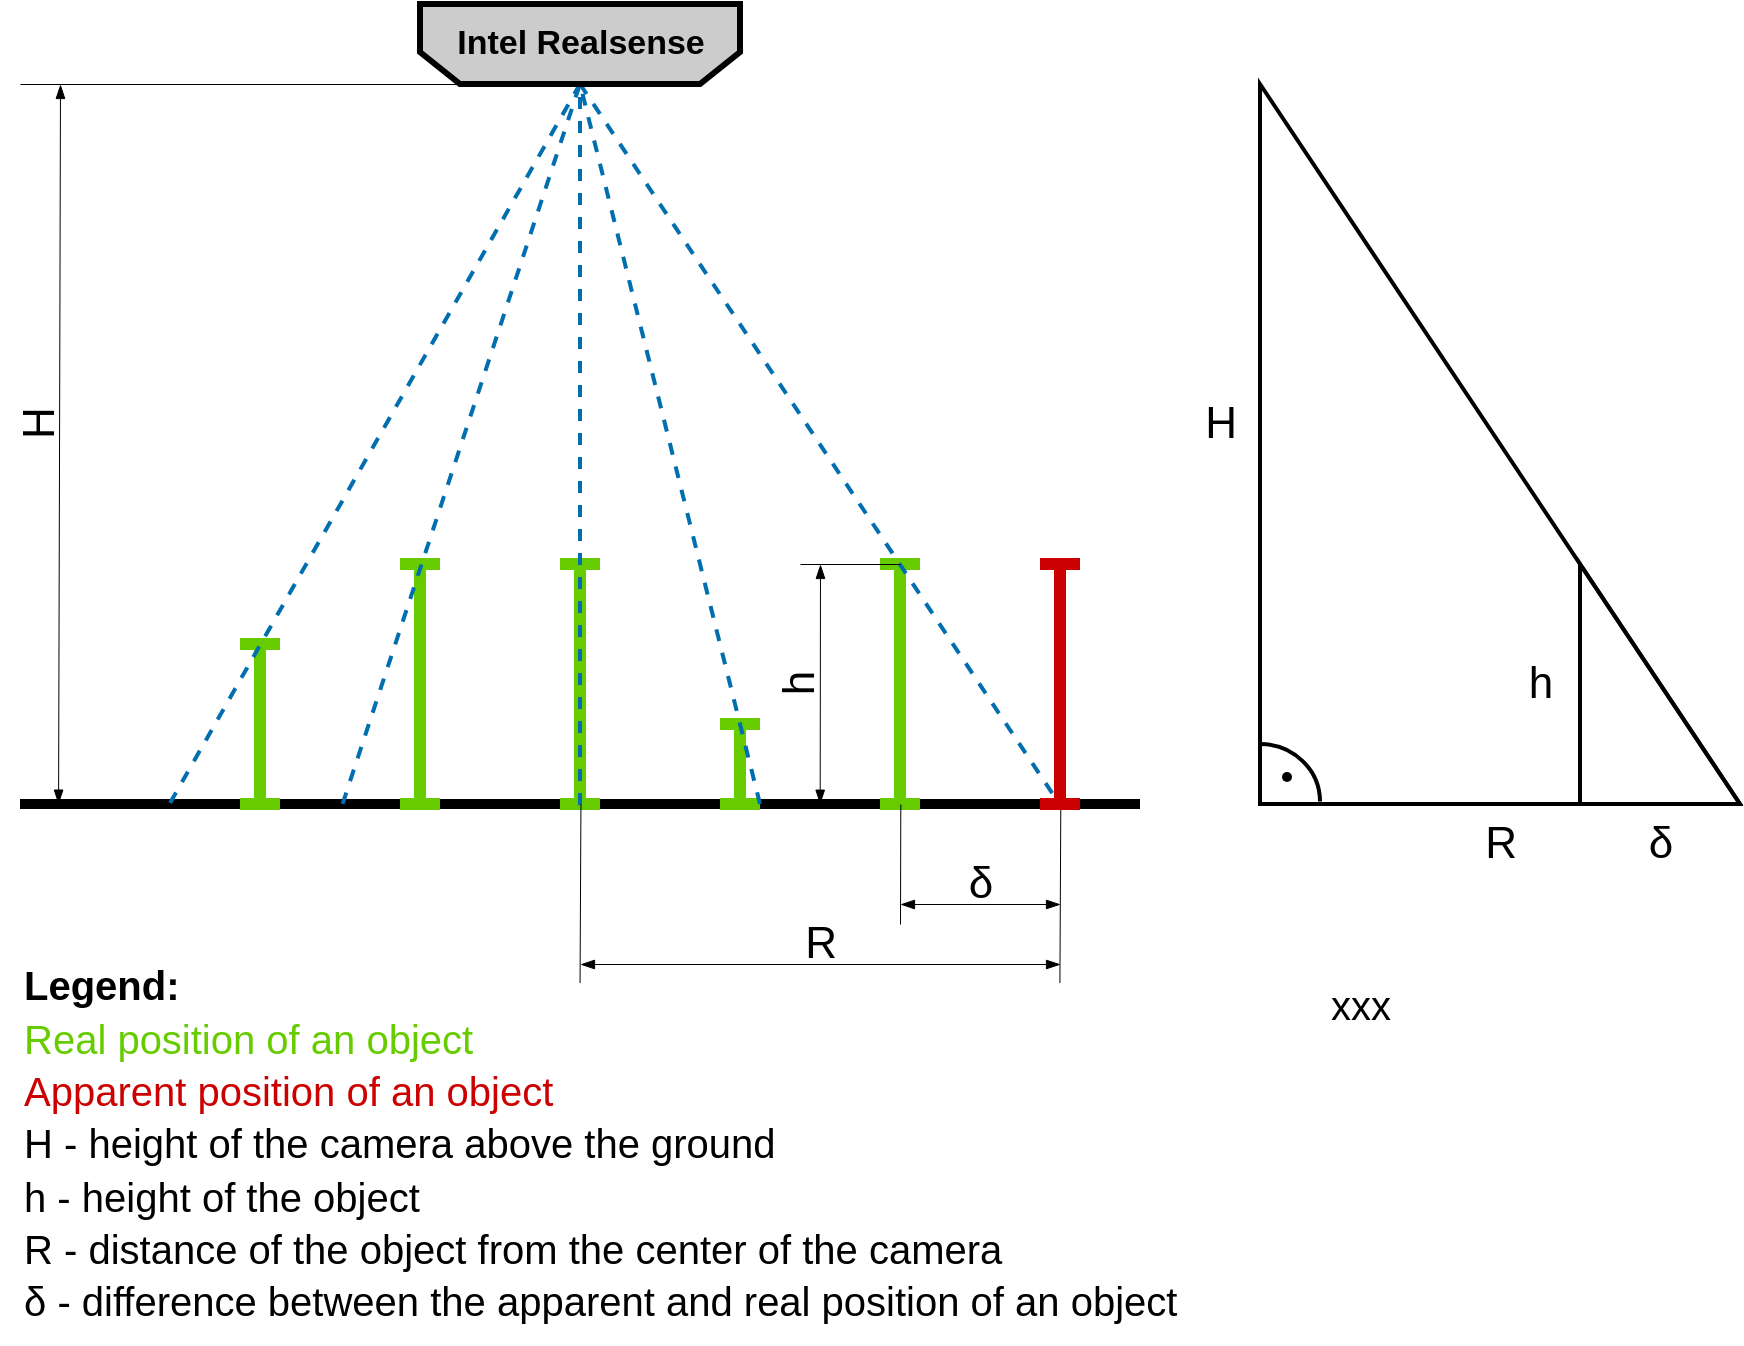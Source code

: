 <mxfile version="20.2.3" type="github">
  <diagram id="HTFGVoY6MQeXeesOD1vB" name="Strona-1">
    <mxGraphModel dx="1422" dy="800" grid="1" gridSize="10" guides="1" tooltips="1" connect="1" arrows="1" fold="1" page="1" pageScale="1" pageWidth="1169" pageHeight="827" math="0" shadow="0">
      <root>
        <mxCell id="0" />
        <mxCell id="1" parent="0" />
        <mxCell id="L6WNxyowswm7IhSYhAUe-3" value="" style="line;strokeWidth=5;html=1;comic=0;" vertex="1" parent="1">
          <mxGeometry x="40" y="500" width="560" height="40" as="geometry" />
        </mxCell>
        <mxCell id="L6WNxyowswm7IhSYhAUe-6" value="" style="shape=crossbar;whiteSpace=wrap;html=1;rounded=1;direction=south;comic=0;fontSize=22;strokeWidth=6;strokeColor=#66CC00;" vertex="1" parent="1">
          <mxGeometry x="310" y="400" width="20" height="120" as="geometry" />
        </mxCell>
        <mxCell id="L6WNxyowswm7IhSYhAUe-9" value="" style="shape=crossbar;whiteSpace=wrap;html=1;rounded=1;direction=south;comic=0;fontSize=22;strokeWidth=6;strokeColor=#66CC00;" vertex="1" parent="1">
          <mxGeometry x="390" y="480" width="20" height="40" as="geometry" />
        </mxCell>
        <mxCell id="L6WNxyowswm7IhSYhAUe-10" value="" style="shape=crossbar;whiteSpace=wrap;html=1;rounded=1;direction=south;comic=0;fontSize=22;strokeWidth=6;strokeColor=#66CC00;" vertex="1" parent="1">
          <mxGeometry x="470" y="400" width="20" height="120" as="geometry" />
        </mxCell>
        <mxCell id="L6WNxyowswm7IhSYhAUe-11" value="" style="shape=crossbar;whiteSpace=wrap;html=1;rounded=1;direction=south;comic=0;fontSize=22;strokeWidth=6;strokeColor=#66CC00;" vertex="1" parent="1">
          <mxGeometry x="230" y="400" width="20" height="120" as="geometry" />
        </mxCell>
        <mxCell id="L6WNxyowswm7IhSYhAUe-12" value="" style="shape=crossbar;whiteSpace=wrap;html=1;rounded=1;direction=south;comic=0;fontSize=22;strokeWidth=6;strokeColor=#66CC00;" vertex="1" parent="1">
          <mxGeometry x="150" y="440" width="20" height="80" as="geometry" />
        </mxCell>
        <mxCell id="L6WNxyowswm7IhSYhAUe-14" value="" style="endArrow=none;dashed=1;html=1;rounded=0;fontSize=22;entryX=0.5;entryY=0;entryDx=0;entryDy=0;exitX=0.5;exitY=0.514;exitDx=0;exitDy=0;exitPerimeter=0;fillColor=#1ba1e2;strokeColor=#006EAF;strokeWidth=2;" edge="1" parent="1" source="L6WNxyowswm7IhSYhAUe-3" target="L6WNxyowswm7IhSYhAUe-2">
          <mxGeometry width="50" height="50" relative="1" as="geometry">
            <mxPoint x="590" y="380" as="sourcePoint" />
            <mxPoint x="640" y="330" as="targetPoint" />
          </mxGeometry>
        </mxCell>
        <mxCell id="L6WNxyowswm7IhSYhAUe-15" value="" style="endArrow=none;dashed=1;html=1;rounded=0;fontSize=22;entryX=0.5;entryY=0;entryDx=0;entryDy=0;fillColor=#1ba1e2;strokeColor=#006EAF;strokeWidth=2;" edge="1" parent="1" target="L6WNxyowswm7IhSYhAUe-2">
          <mxGeometry width="50" height="50" relative="1" as="geometry">
            <mxPoint x="410" y="520" as="sourcePoint" />
            <mxPoint x="360" y="190" as="targetPoint" />
          </mxGeometry>
        </mxCell>
        <mxCell id="L6WNxyowswm7IhSYhAUe-17" value="" style="endArrow=none;dashed=1;html=1;rounded=0;fontSize=22;entryX=0.5;entryY=0;entryDx=0;entryDy=0;exitX=0.288;exitY=0.499;exitDx=0;exitDy=0;exitPerimeter=0;fillColor=#1ba1e2;strokeColor=#006EAF;strokeWidth=2;" edge="1" parent="1" source="L6WNxyowswm7IhSYhAUe-3" target="L6WNxyowswm7IhSYhAUe-2">
          <mxGeometry width="50" height="50" relative="1" as="geometry">
            <mxPoint x="550" y="340" as="sourcePoint" />
            <mxPoint x="600" y="290" as="targetPoint" />
          </mxGeometry>
        </mxCell>
        <mxCell id="L6WNxyowswm7IhSYhAUe-19" value="" style="endArrow=none;dashed=1;html=1;rounded=0;fontSize=22;entryX=0.5;entryY=0;entryDx=0;entryDy=0;exitX=0.134;exitY=0.487;exitDx=0;exitDy=0;exitPerimeter=0;fillColor=#1ba1e2;strokeColor=#006EAF;strokeWidth=2;" edge="1" parent="1" source="L6WNxyowswm7IhSYhAUe-3" target="L6WNxyowswm7IhSYhAUe-2">
          <mxGeometry width="50" height="50" relative="1" as="geometry">
            <mxPoint x="610" y="370" as="sourcePoint" />
            <mxPoint x="440" y="190" as="targetPoint" />
          </mxGeometry>
        </mxCell>
        <mxCell id="L6WNxyowswm7IhSYhAUe-20" value="" style="endArrow=none;dashed=1;html=1;rounded=0;fontSize=22;exitX=0.5;exitY=0;exitDx=0;exitDy=0;entryX=0.928;entryY=0.499;entryDx=0;entryDy=0;entryPerimeter=0;fillColor=#1ba1e2;strokeColor=#006EAF;strokeWidth=2;" edge="1" parent="1" source="L6WNxyowswm7IhSYhAUe-2" target="L6WNxyowswm7IhSYhAUe-3">
          <mxGeometry width="50" height="50" relative="1" as="geometry">
            <mxPoint x="360" y="180" as="sourcePoint" />
            <mxPoint x="600" y="290" as="targetPoint" />
          </mxGeometry>
        </mxCell>
        <mxCell id="L6WNxyowswm7IhSYhAUe-22" value="" style="endArrow=blockThin;startArrow=blockThin;html=1;rounded=0;fontSize=22;strokeWidth=0.5;startFill=1;endFill=1;exitX=0.034;exitY=0.495;exitDx=0;exitDy=0;exitPerimeter=0;" edge="1" parent="1" source="L6WNxyowswm7IhSYhAUe-3">
          <mxGeometry width="50" height="50" relative="1" as="geometry">
            <mxPoint x="60" y="500" as="sourcePoint" />
            <mxPoint x="60" y="160" as="targetPoint" />
          </mxGeometry>
        </mxCell>
        <mxCell id="L6WNxyowswm7IhSYhAUe-23" value="" style="endArrow=none;html=1;rounded=0;fontSize=22;entryX=0.875;entryY=0;entryDx=0;entryDy=0;entryPerimeter=0;strokeWidth=0.5;" edge="1" parent="1" target="L6WNxyowswm7IhSYhAUe-2">
          <mxGeometry width="50" height="50" relative="1" as="geometry">
            <mxPoint x="40" y="160" as="sourcePoint" />
            <mxPoint x="400" y="280" as="targetPoint" />
          </mxGeometry>
        </mxCell>
        <mxCell id="L6WNxyowswm7IhSYhAUe-2" value="" style="shape=loopLimit;whiteSpace=wrap;html=1;comic=0;rotation=-180;size=20;fillColor=#CCCCCC;strokeWidth=3;" vertex="1" parent="1">
          <mxGeometry x="240" y="120" width="160" height="40" as="geometry" />
        </mxCell>
        <mxCell id="L6WNxyowswm7IhSYhAUe-5" value="&lt;b&gt;&lt;font style=&quot;font-size: 17px;&quot;&gt;Intel Realsense&lt;/font&gt;&lt;/b&gt;" style="text;html=1;align=center;verticalAlign=middle;resizable=0;points=[];autosize=1;strokeColor=none;fillColor=none;" vertex="1" parent="1">
          <mxGeometry x="245" y="125" width="150" height="30" as="geometry" />
        </mxCell>
        <mxCell id="L6WNxyowswm7IhSYhAUe-24" value="H" style="text;html=1;align=center;verticalAlign=middle;resizable=0;points=[];autosize=1;strokeColor=none;fillColor=none;fontSize=22;rotation=-90;" vertex="1" parent="1">
          <mxGeometry x="30" y="310" width="40" height="40" as="geometry" />
        </mxCell>
        <mxCell id="L6WNxyowswm7IhSYhAUe-25" value="" style="endArrow=none;html=1;rounded=0;fontSize=22;strokeWidth=0.5;entryX=0;entryY=0.5;entryDx=0;entryDy=0;entryPerimeter=0;" edge="1" parent="1" target="L6WNxyowswm7IhSYhAUe-10">
          <mxGeometry width="50" height="50" relative="1" as="geometry">
            <mxPoint x="430" y="400" as="sourcePoint" />
            <mxPoint x="450" y="290" as="targetPoint" />
          </mxGeometry>
        </mxCell>
        <mxCell id="L6WNxyowswm7IhSYhAUe-27" value="" style="endArrow=blockThin;startArrow=blockThin;html=1;rounded=0;fontSize=22;strokeWidth=0.5;startFill=1;endFill=1;exitX=0.714;exitY=0.496;exitDx=0;exitDy=0;exitPerimeter=0;" edge="1" parent="1" source="L6WNxyowswm7IhSYhAUe-3">
          <mxGeometry width="50" height="50" relative="1" as="geometry">
            <mxPoint x="450" y="500" as="sourcePoint" />
            <mxPoint x="440" y="400" as="targetPoint" />
          </mxGeometry>
        </mxCell>
        <mxCell id="L6WNxyowswm7IhSYhAUe-28" value="h" style="text;html=1;align=center;verticalAlign=middle;resizable=0;points=[];autosize=1;strokeColor=none;fillColor=none;fontSize=22;rotation=-90;" vertex="1" parent="1">
          <mxGeometry x="410" y="440" width="40" height="40" as="geometry" />
        </mxCell>
        <mxCell id="L6WNxyowswm7IhSYhAUe-30" value="" style="endArrow=none;html=1;rounded=0;fontSize=22;strokeWidth=0.5;entryX=0.499;entryY=0.518;entryDx=0;entryDy=0;entryPerimeter=0;" edge="1" parent="1">
          <mxGeometry width="50" height="50" relative="1" as="geometry">
            <mxPoint x="480" y="580" as="sourcePoint" />
            <mxPoint x="480.15" y="520" as="targetPoint" />
          </mxGeometry>
        </mxCell>
        <mxCell id="L6WNxyowswm7IhSYhAUe-31" value="" style="endArrow=none;html=1;rounded=0;fontSize=22;strokeWidth=0.5;entryX=0.499;entryY=0.518;entryDx=0;entryDy=0;entryPerimeter=0;" edge="1" parent="1">
          <mxGeometry width="50" height="50" relative="1" as="geometry">
            <mxPoint x="559.71" y="609.28" as="sourcePoint" />
            <mxPoint x="560.15" y="520" as="targetPoint" />
          </mxGeometry>
        </mxCell>
        <mxCell id="L6WNxyowswm7IhSYhAUe-32" value="" style="endArrow=blockThin;startArrow=blockThin;html=1;rounded=0;fontSize=22;strokeWidth=0.5;startFill=1;endFill=1;" edge="1" parent="1">
          <mxGeometry width="50" height="50" relative="1" as="geometry">
            <mxPoint x="320" y="600" as="sourcePoint" />
            <mxPoint x="560" y="600" as="targetPoint" />
          </mxGeometry>
        </mxCell>
        <mxCell id="L6WNxyowswm7IhSYhAUe-33" value="" style="endArrow=blockThin;startArrow=blockThin;html=1;rounded=0;fontSize=22;strokeWidth=0.5;startFill=1;endFill=1;" edge="1" parent="1">
          <mxGeometry width="50" height="50" relative="1" as="geometry">
            <mxPoint x="560" y="570" as="sourcePoint" />
            <mxPoint x="480" y="570" as="targetPoint" />
          </mxGeometry>
        </mxCell>
        <mxCell id="L6WNxyowswm7IhSYhAUe-35" value="" style="endArrow=none;html=1;rounded=0;fontSize=22;strokeWidth=0.5;entryX=0.499;entryY=0.518;entryDx=0;entryDy=0;entryPerimeter=0;" edge="1" parent="1">
          <mxGeometry width="50" height="50" relative="1" as="geometry">
            <mxPoint x="319.78" y="609.28" as="sourcePoint" />
            <mxPoint x="320.22" y="520.0" as="targetPoint" />
          </mxGeometry>
        </mxCell>
        <mxCell id="L6WNxyowswm7IhSYhAUe-36" value="R" style="text;html=1;align=center;verticalAlign=middle;resizable=0;points=[];autosize=1;strokeColor=none;fillColor=none;fontSize=22;rotation=0;" vertex="1" parent="1">
          <mxGeometry x="420" y="570" width="40" height="40" as="geometry" />
        </mxCell>
        <mxCell id="L6WNxyowswm7IhSYhAUe-37" value="δ" style="text;html=1;align=center;verticalAlign=middle;resizable=0;points=[];autosize=1;strokeColor=none;fillColor=none;fontSize=22;rotation=0;" vertex="1" parent="1">
          <mxGeometry x="500" y="540" width="40" height="40" as="geometry" />
        </mxCell>
        <mxCell id="L6WNxyowswm7IhSYhAUe-41" value="" style="verticalLabelPosition=bottom;verticalAlign=top;html=1;shape=mxgraph.basic.orthogonal_triangle;shadow=0;comic=0;sketch=0;fontSize=22;strokeColor=default;strokeWidth=2;fillColor=none;" vertex="1" parent="1">
          <mxGeometry x="820" y="400" width="80" height="120" as="geometry" />
        </mxCell>
        <mxCell id="L6WNxyowswm7IhSYhAUe-42" value="" style="verticalLabelPosition=bottom;verticalAlign=top;html=1;shape=mxgraph.basic.orthogonal_triangle;shadow=0;comic=0;sketch=0;fontSize=22;strokeColor=default;strokeWidth=2;fillColor=none;" vertex="1" parent="1">
          <mxGeometry x="660" y="160" width="240" height="360" as="geometry" />
        </mxCell>
        <mxCell id="L6WNxyowswm7IhSYhAUe-43" value="H" style="text;html=1;align=center;verticalAlign=middle;resizable=0;points=[];autosize=1;strokeColor=none;fillColor=none;fontSize=22;rotation=0;" vertex="1" parent="1">
          <mxGeometry x="620" y="310" width="40" height="40" as="geometry" />
        </mxCell>
        <mxCell id="L6WNxyowswm7IhSYhAUe-44" value="R" style="text;html=1;align=center;verticalAlign=middle;resizable=0;points=[];autosize=1;strokeColor=none;fillColor=none;fontSize=22;rotation=0;" vertex="1" parent="1">
          <mxGeometry x="760" y="520" width="40" height="40" as="geometry" />
        </mxCell>
        <mxCell id="L6WNxyowswm7IhSYhAUe-45" value="δ" style="text;html=1;align=center;verticalAlign=middle;resizable=0;points=[];autosize=1;strokeColor=none;fillColor=none;fontSize=22;rotation=0;" vertex="1" parent="1">
          <mxGeometry x="840" y="520" width="40" height="40" as="geometry" />
        </mxCell>
        <mxCell id="L6WNxyowswm7IhSYhAUe-46" value="h" style="text;html=1;align=center;verticalAlign=middle;resizable=0;points=[];autosize=1;strokeColor=none;fillColor=none;fontSize=22;rotation=0;" vertex="1" parent="1">
          <mxGeometry x="780" y="440" width="40" height="40" as="geometry" />
        </mxCell>
        <mxCell id="L6WNxyowswm7IhSYhAUe-47" value="" style="verticalLabelPosition=bottom;verticalAlign=top;html=1;shape=mxgraph.basic.arc;startAngle=0;endAngle=0.25;shadow=0;comic=0;sketch=0;fontSize=22;strokeColor=default;strokeWidth=2;fillColor=none;" vertex="1" parent="1">
          <mxGeometry x="630" y="490" width="60" height="57.5" as="geometry" />
        </mxCell>
        <mxCell id="L6WNxyowswm7IhSYhAUe-48" value="" style="ellipse;whiteSpace=wrap;html=1;aspect=fixed;shadow=0;comic=0;sketch=0;fontSize=22;strokeColor=none;strokeWidth=2;fillColor=#000000;" vertex="1" parent="1">
          <mxGeometry x="671" y="504" width="5" height="5" as="geometry" />
        </mxCell>
        <mxCell id="L6WNxyowswm7IhSYhAUe-50" value="&lt;font style=&quot;font-size: 20px;&quot;&gt;&lt;span style=&quot;&quot;&gt;&lt;b&gt;Legend:&lt;/b&gt;&lt;br&gt;&lt;font color=&quot;#66cc00&quot;&gt;Real position of an object&lt;/font&gt;&lt;br&gt;&lt;font color=&quot;#cc0000&quot;&gt;Apparent position of an object&lt;br&gt;&lt;/font&gt;H - height of the camera above the ground&lt;/span&gt;&lt;br&gt;&lt;span style=&quot;&quot;&gt;h - height of the object&lt;/span&gt;&lt;br&gt;&lt;span style=&quot;&quot;&gt;R - distance of the object from the center of the camera&lt;/span&gt;&lt;br&gt;&lt;span style=&quot;text-align: center;&quot;&gt;&lt;font style=&quot;font-size: 20px;&quot;&gt;δ - difference between the apparent and real position of an object&lt;/font&gt;&lt;/span&gt;&lt;br&gt;&lt;/font&gt;" style="text;html=1;align=left;verticalAlign=middle;resizable=0;points=[];autosize=1;strokeColor=none;fillColor=none;fontSize=22;" vertex="1" parent="1">
          <mxGeometry x="40" y="590" width="600" height="200" as="geometry" />
        </mxCell>
        <mxCell id="L6WNxyowswm7IhSYhAUe-21" value="" style="shape=crossbar;whiteSpace=wrap;html=1;rounded=1;direction=south;comic=0;fontSize=22;strokeColor=#CC0000;strokeWidth=6;fillColor=#CCCCCC;perimeterSpacing=0;shadow=0;sketch=0;" vertex="1" parent="1">
          <mxGeometry x="550" y="400" width="20" height="120" as="geometry" />
        </mxCell>
        <mxCell id="L6WNxyowswm7IhSYhAUe-53" value="&lt;font color=&quot;#000000&quot;&gt;xxx&lt;/font&gt;" style="text;html=1;align=center;verticalAlign=middle;resizable=0;points=[];autosize=1;strokeColor=none;fillColor=none;fontSize=20;fontColor=#CC0000;" vertex="1" parent="1">
          <mxGeometry x="685" y="600" width="50" height="40" as="geometry" />
        </mxCell>
      </root>
    </mxGraphModel>
  </diagram>
</mxfile>

